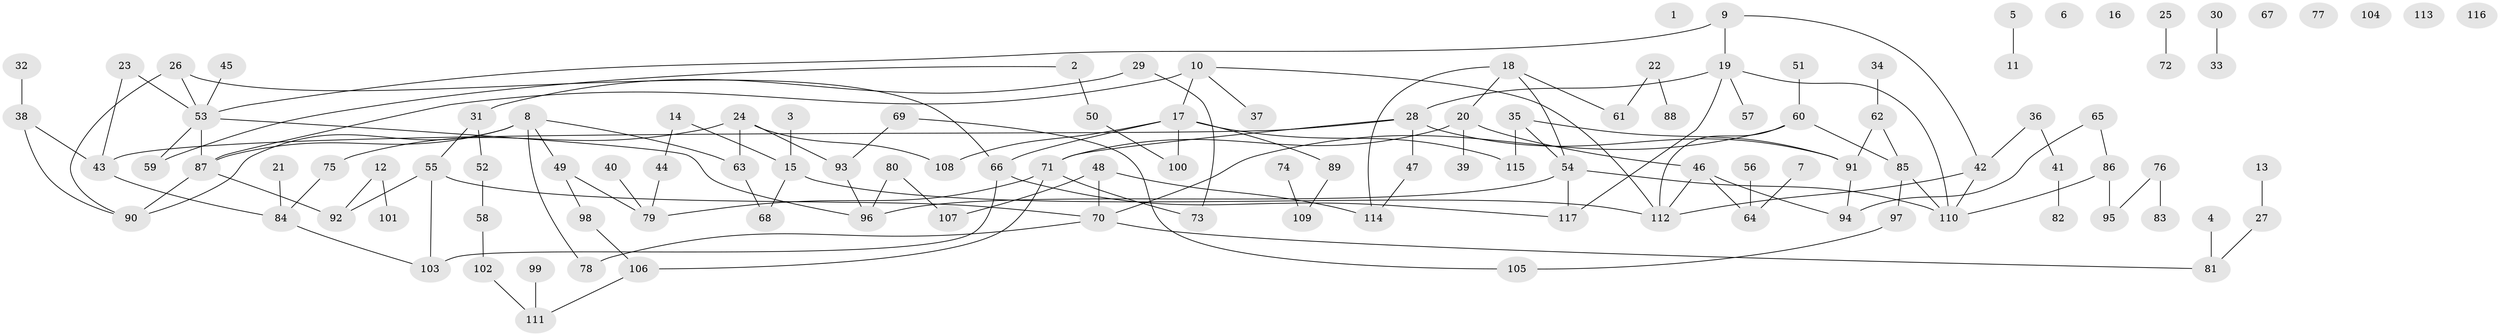 // coarse degree distribution, {0: 0.15714285714285714, 2: 0.32857142857142857, 3: 0.14285714285714285, 10: 0.02857142857142857, 12: 0.014285714285714285, 1: 0.15714285714285714, 9: 0.02857142857142857, 4: 0.08571428571428572, 5: 0.04285714285714286, 6: 0.014285714285714285}
// Generated by graph-tools (version 1.1) at 2025/16/03/04/25 18:16:31]
// undirected, 117 vertices, 141 edges
graph export_dot {
graph [start="1"]
  node [color=gray90,style=filled];
  1;
  2;
  3;
  4;
  5;
  6;
  7;
  8;
  9;
  10;
  11;
  12;
  13;
  14;
  15;
  16;
  17;
  18;
  19;
  20;
  21;
  22;
  23;
  24;
  25;
  26;
  27;
  28;
  29;
  30;
  31;
  32;
  33;
  34;
  35;
  36;
  37;
  38;
  39;
  40;
  41;
  42;
  43;
  44;
  45;
  46;
  47;
  48;
  49;
  50;
  51;
  52;
  53;
  54;
  55;
  56;
  57;
  58;
  59;
  60;
  61;
  62;
  63;
  64;
  65;
  66;
  67;
  68;
  69;
  70;
  71;
  72;
  73;
  74;
  75;
  76;
  77;
  78;
  79;
  80;
  81;
  82;
  83;
  84;
  85;
  86;
  87;
  88;
  89;
  90;
  91;
  92;
  93;
  94;
  95;
  96;
  97;
  98;
  99;
  100;
  101;
  102;
  103;
  104;
  105;
  106;
  107;
  108;
  109;
  110;
  111;
  112;
  113;
  114;
  115;
  116;
  117;
  2 -- 50;
  2 -- 59;
  3 -- 15;
  4 -- 81;
  5 -- 11;
  7 -- 64;
  8 -- 49;
  8 -- 63;
  8 -- 78;
  8 -- 87;
  8 -- 90;
  9 -- 19;
  9 -- 42;
  9 -- 53;
  10 -- 17;
  10 -- 37;
  10 -- 87;
  10 -- 112;
  12 -- 92;
  12 -- 101;
  13 -- 27;
  14 -- 15;
  14 -- 44;
  15 -- 68;
  15 -- 112;
  17 -- 66;
  17 -- 89;
  17 -- 100;
  17 -- 108;
  17 -- 115;
  18 -- 20;
  18 -- 54;
  18 -- 61;
  18 -- 114;
  19 -- 28;
  19 -- 57;
  19 -- 110;
  19 -- 117;
  20 -- 39;
  20 -- 46;
  20 -- 71;
  21 -- 84;
  22 -- 61;
  22 -- 88;
  23 -- 43;
  23 -- 53;
  24 -- 63;
  24 -- 75;
  24 -- 93;
  24 -- 108;
  25 -- 72;
  26 -- 53;
  26 -- 66;
  26 -- 90;
  27 -- 81;
  28 -- 43;
  28 -- 47;
  28 -- 71;
  28 -- 91;
  29 -- 31;
  29 -- 73;
  30 -- 33;
  31 -- 52;
  31 -- 55;
  32 -- 38;
  34 -- 62;
  35 -- 54;
  35 -- 91;
  35 -- 115;
  36 -- 41;
  36 -- 42;
  38 -- 43;
  38 -- 90;
  40 -- 79;
  41 -- 82;
  42 -- 110;
  42 -- 112;
  43 -- 84;
  44 -- 79;
  45 -- 53;
  46 -- 64;
  46 -- 94;
  46 -- 112;
  47 -- 114;
  48 -- 70;
  48 -- 107;
  48 -- 114;
  49 -- 79;
  49 -- 98;
  50 -- 100;
  51 -- 60;
  52 -- 58;
  53 -- 59;
  53 -- 87;
  53 -- 96;
  54 -- 96;
  54 -- 110;
  54 -- 117;
  55 -- 70;
  55 -- 92;
  55 -- 103;
  56 -- 64;
  58 -- 102;
  60 -- 70;
  60 -- 85;
  60 -- 112;
  62 -- 85;
  62 -- 91;
  63 -- 68;
  65 -- 86;
  65 -- 94;
  66 -- 103;
  66 -- 117;
  69 -- 93;
  69 -- 105;
  70 -- 78;
  70 -- 81;
  71 -- 73;
  71 -- 79;
  71 -- 106;
  74 -- 109;
  75 -- 84;
  76 -- 83;
  76 -- 95;
  80 -- 96;
  80 -- 107;
  84 -- 103;
  85 -- 97;
  85 -- 110;
  86 -- 95;
  86 -- 110;
  87 -- 90;
  87 -- 92;
  89 -- 109;
  91 -- 94;
  93 -- 96;
  97 -- 105;
  98 -- 106;
  99 -- 111;
  102 -- 111;
  106 -- 111;
}

